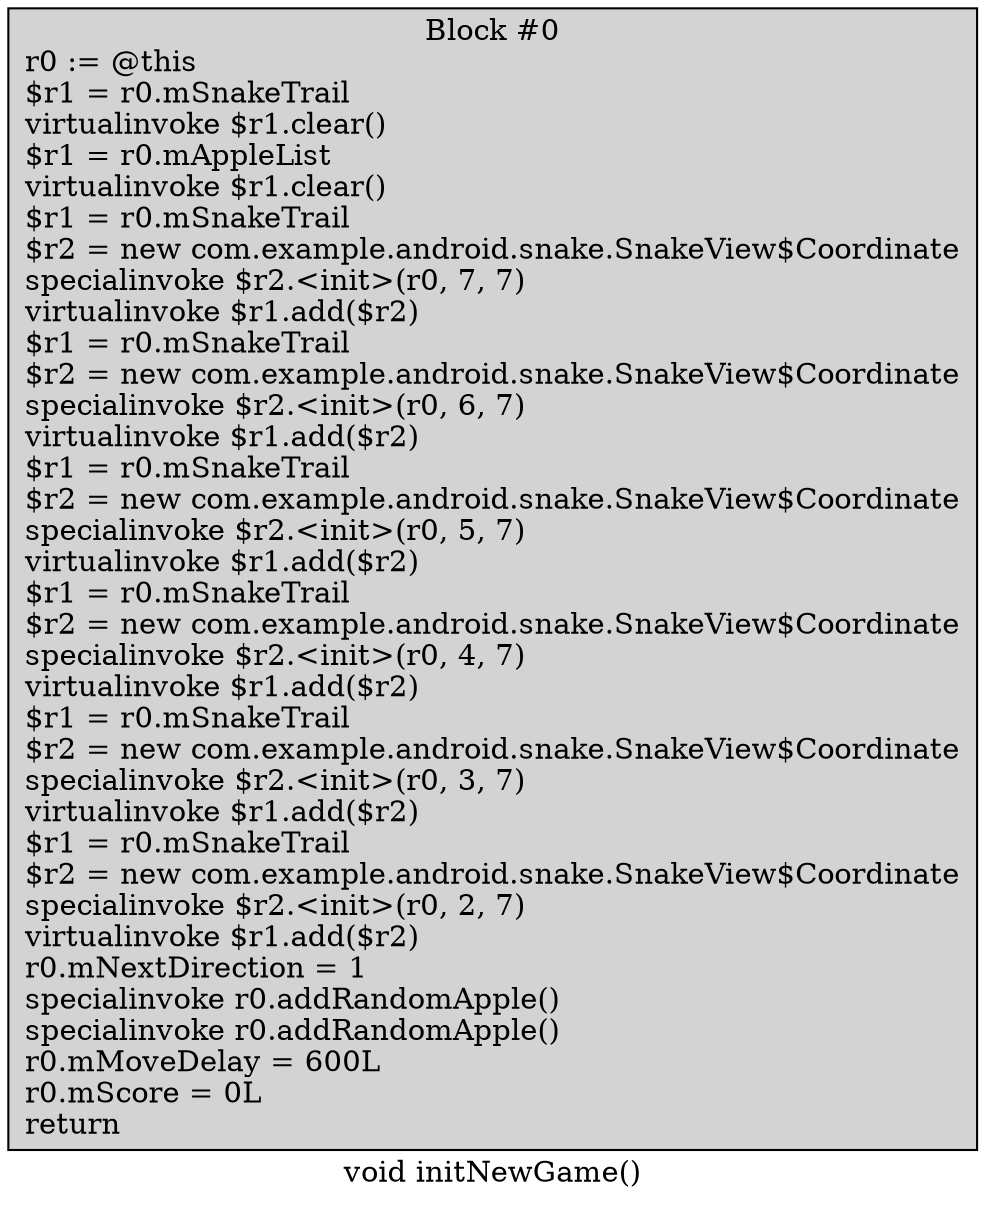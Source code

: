 digraph "void initNewGame()" {
    label = "void initNewGame()";
    node [shape = box];
    "0" [style = filled,fillcolor = lightgray,label = "Block #0\nr0 := @this\l$r1 = r0.mSnakeTrail\lvirtualinvoke $r1.clear()\l$r1 = r0.mAppleList\lvirtualinvoke $r1.clear()\l$r1 = r0.mSnakeTrail\l$r2 = new com.example.android.snake.SnakeView$Coordinate\lspecialinvoke $r2.<init>(r0, 7, 7)\lvirtualinvoke $r1.add($r2)\l$r1 = r0.mSnakeTrail\l$r2 = new com.example.android.snake.SnakeView$Coordinate\lspecialinvoke $r2.<init>(r0, 6, 7)\lvirtualinvoke $r1.add($r2)\l$r1 = r0.mSnakeTrail\l$r2 = new com.example.android.snake.SnakeView$Coordinate\lspecialinvoke $r2.<init>(r0, 5, 7)\lvirtualinvoke $r1.add($r2)\l$r1 = r0.mSnakeTrail\l$r2 = new com.example.android.snake.SnakeView$Coordinate\lspecialinvoke $r2.<init>(r0, 4, 7)\lvirtualinvoke $r1.add($r2)\l$r1 = r0.mSnakeTrail\l$r2 = new com.example.android.snake.SnakeView$Coordinate\lspecialinvoke $r2.<init>(r0, 3, 7)\lvirtualinvoke $r1.add($r2)\l$r1 = r0.mSnakeTrail\l$r2 = new com.example.android.snake.SnakeView$Coordinate\lspecialinvoke $r2.<init>(r0, 2, 7)\lvirtualinvoke $r1.add($r2)\lr0.mNextDirection = 1\lspecialinvoke r0.addRandomApple()\lspecialinvoke r0.addRandomApple()\lr0.mMoveDelay = 600L\lr0.mScore = 0L\lreturn\l",];
}
